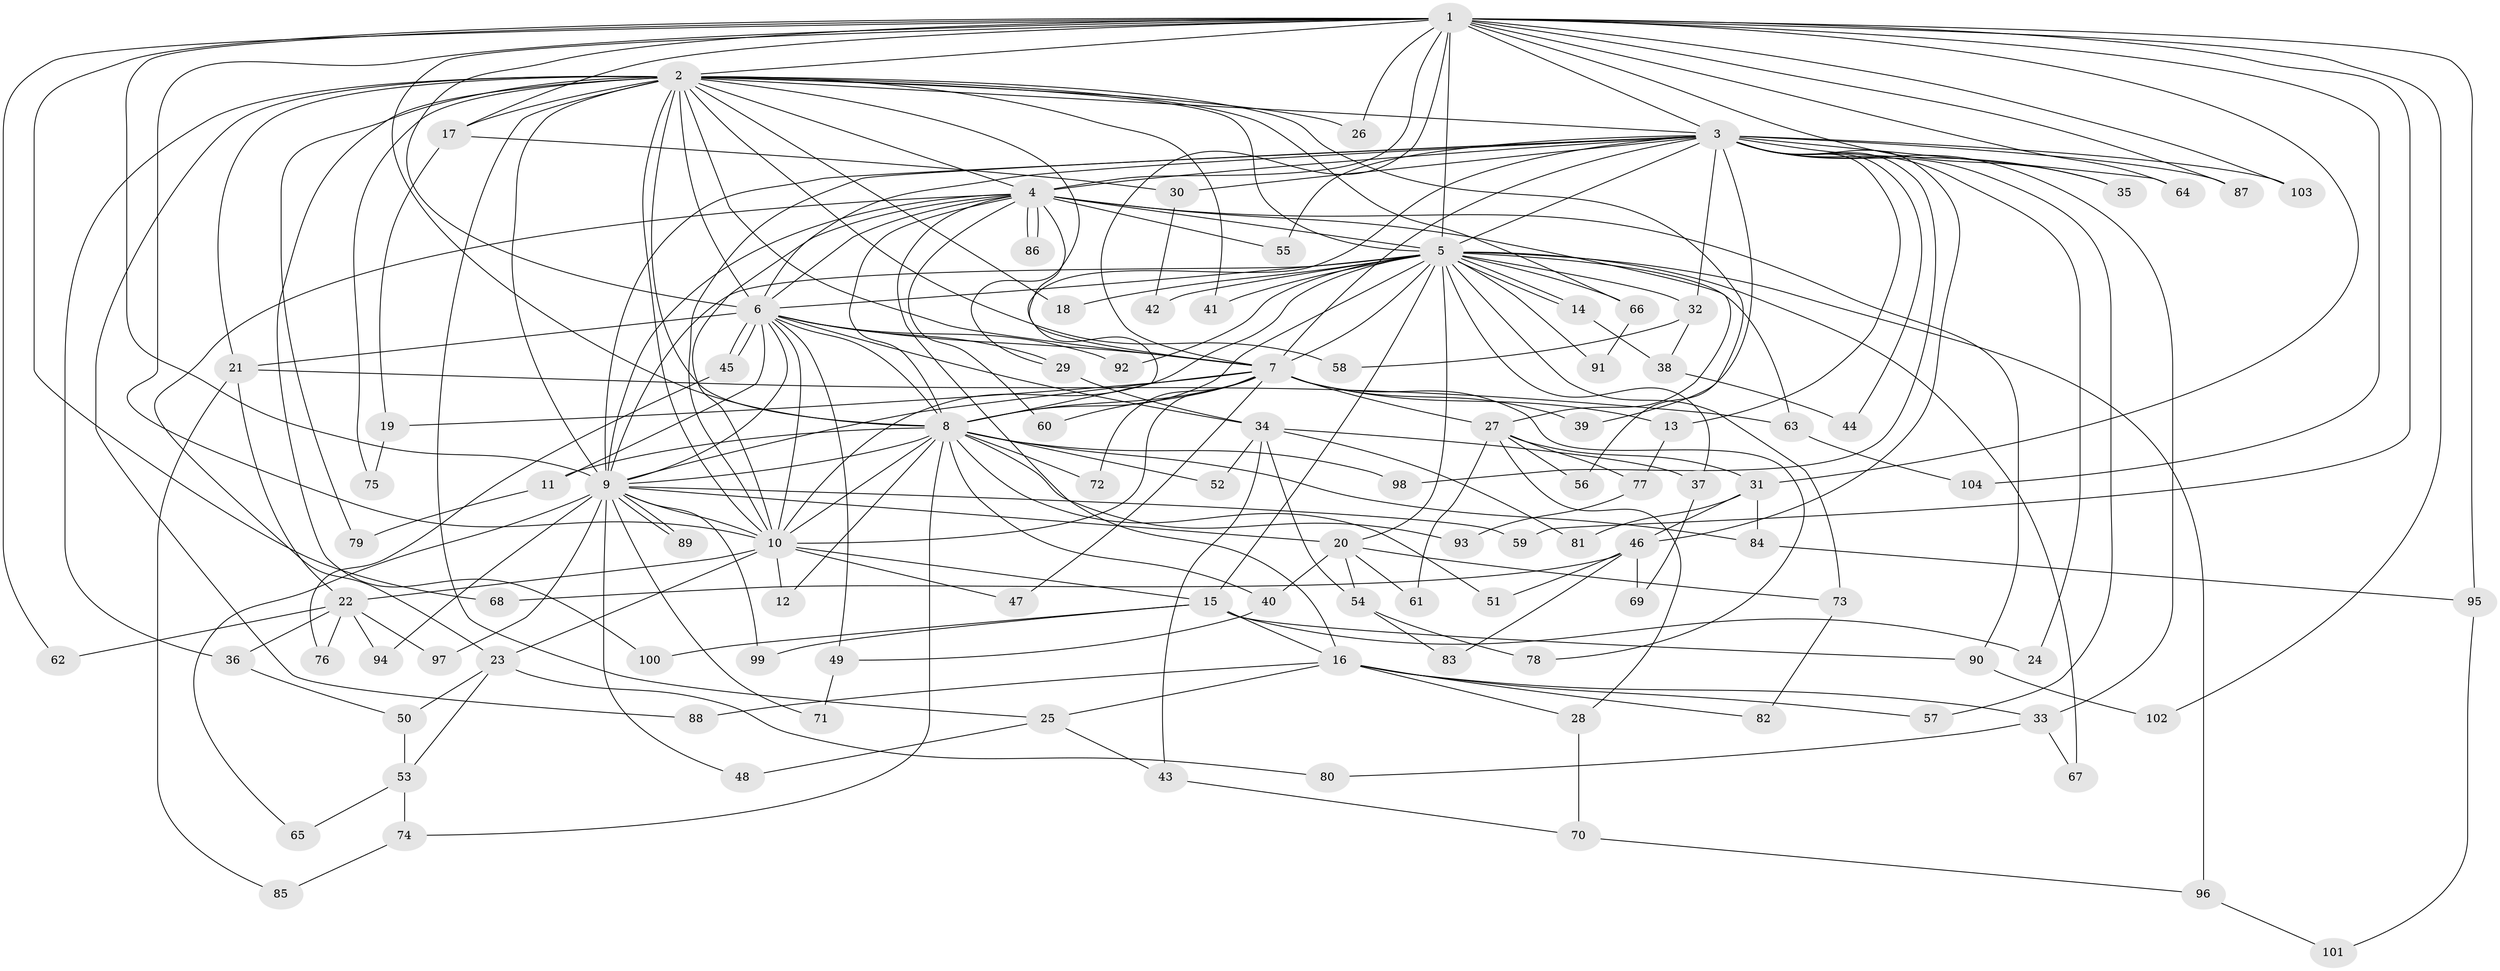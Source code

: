 // Generated by graph-tools (version 1.1) at 2025/35/03/09/25 02:35:00]
// undirected, 104 vertices, 233 edges
graph export_dot {
graph [start="1"]
  node [color=gray90,style=filled];
  1;
  2;
  3;
  4;
  5;
  6;
  7;
  8;
  9;
  10;
  11;
  12;
  13;
  14;
  15;
  16;
  17;
  18;
  19;
  20;
  21;
  22;
  23;
  24;
  25;
  26;
  27;
  28;
  29;
  30;
  31;
  32;
  33;
  34;
  35;
  36;
  37;
  38;
  39;
  40;
  41;
  42;
  43;
  44;
  45;
  46;
  47;
  48;
  49;
  50;
  51;
  52;
  53;
  54;
  55;
  56;
  57;
  58;
  59;
  60;
  61;
  62;
  63;
  64;
  65;
  66;
  67;
  68;
  69;
  70;
  71;
  72;
  73;
  74;
  75;
  76;
  77;
  78;
  79;
  80;
  81;
  82;
  83;
  84;
  85;
  86;
  87;
  88;
  89;
  90;
  91;
  92;
  93;
  94;
  95;
  96;
  97;
  98;
  99;
  100;
  101;
  102;
  103;
  104;
  1 -- 2;
  1 -- 3;
  1 -- 4;
  1 -- 5;
  1 -- 6;
  1 -- 7;
  1 -- 8;
  1 -- 9;
  1 -- 10;
  1 -- 17;
  1 -- 26;
  1 -- 31;
  1 -- 35;
  1 -- 59;
  1 -- 62;
  1 -- 64;
  1 -- 68;
  1 -- 87;
  1 -- 95;
  1 -- 102;
  1 -- 103;
  1 -- 104;
  2 -- 3;
  2 -- 4;
  2 -- 5;
  2 -- 6;
  2 -- 7;
  2 -- 8;
  2 -- 9;
  2 -- 10;
  2 -- 17;
  2 -- 18;
  2 -- 21;
  2 -- 25;
  2 -- 26;
  2 -- 29;
  2 -- 36;
  2 -- 41;
  2 -- 56;
  2 -- 58;
  2 -- 66;
  2 -- 75;
  2 -- 79;
  2 -- 88;
  2 -- 100;
  3 -- 4;
  3 -- 5;
  3 -- 6;
  3 -- 7;
  3 -- 8;
  3 -- 9;
  3 -- 10;
  3 -- 13;
  3 -- 24;
  3 -- 30;
  3 -- 32;
  3 -- 33;
  3 -- 35;
  3 -- 39;
  3 -- 44;
  3 -- 46;
  3 -- 55;
  3 -- 57;
  3 -- 64;
  3 -- 87;
  3 -- 98;
  3 -- 103;
  4 -- 5;
  4 -- 6;
  4 -- 7;
  4 -- 8;
  4 -- 9;
  4 -- 10;
  4 -- 16;
  4 -- 23;
  4 -- 27;
  4 -- 55;
  4 -- 60;
  4 -- 86;
  4 -- 86;
  4 -- 90;
  5 -- 6;
  5 -- 7;
  5 -- 8;
  5 -- 9;
  5 -- 10;
  5 -- 14;
  5 -- 14;
  5 -- 15;
  5 -- 18;
  5 -- 20;
  5 -- 32;
  5 -- 37;
  5 -- 41;
  5 -- 42;
  5 -- 63;
  5 -- 66;
  5 -- 67;
  5 -- 73;
  5 -- 91;
  5 -- 92;
  5 -- 96;
  6 -- 7;
  6 -- 8;
  6 -- 9;
  6 -- 10;
  6 -- 11;
  6 -- 21;
  6 -- 29;
  6 -- 34;
  6 -- 45;
  6 -- 45;
  6 -- 49;
  6 -- 92;
  7 -- 8;
  7 -- 9;
  7 -- 10;
  7 -- 13;
  7 -- 19;
  7 -- 27;
  7 -- 39;
  7 -- 47;
  7 -- 60;
  7 -- 72;
  7 -- 78;
  8 -- 9;
  8 -- 10;
  8 -- 11;
  8 -- 12;
  8 -- 40;
  8 -- 51;
  8 -- 52;
  8 -- 72;
  8 -- 74;
  8 -- 84;
  8 -- 93;
  8 -- 98;
  9 -- 10;
  9 -- 20;
  9 -- 48;
  9 -- 59;
  9 -- 65;
  9 -- 71;
  9 -- 89;
  9 -- 89;
  9 -- 94;
  9 -- 97;
  9 -- 99;
  10 -- 12;
  10 -- 15;
  10 -- 22;
  10 -- 23;
  10 -- 47;
  11 -- 79;
  13 -- 77;
  14 -- 38;
  15 -- 16;
  15 -- 24;
  15 -- 90;
  15 -- 99;
  15 -- 100;
  16 -- 25;
  16 -- 28;
  16 -- 33;
  16 -- 57;
  16 -- 82;
  16 -- 88;
  17 -- 19;
  17 -- 30;
  19 -- 75;
  20 -- 40;
  20 -- 54;
  20 -- 61;
  20 -- 73;
  21 -- 22;
  21 -- 63;
  21 -- 85;
  22 -- 36;
  22 -- 62;
  22 -- 76;
  22 -- 94;
  22 -- 97;
  23 -- 50;
  23 -- 53;
  23 -- 80;
  25 -- 43;
  25 -- 48;
  27 -- 28;
  27 -- 31;
  27 -- 56;
  27 -- 61;
  27 -- 77;
  28 -- 70;
  29 -- 34;
  30 -- 42;
  31 -- 46;
  31 -- 81;
  31 -- 84;
  32 -- 38;
  32 -- 58;
  33 -- 67;
  33 -- 80;
  34 -- 37;
  34 -- 43;
  34 -- 52;
  34 -- 54;
  34 -- 81;
  36 -- 50;
  37 -- 69;
  38 -- 44;
  40 -- 49;
  43 -- 70;
  45 -- 76;
  46 -- 51;
  46 -- 68;
  46 -- 69;
  46 -- 83;
  49 -- 71;
  50 -- 53;
  53 -- 65;
  53 -- 74;
  54 -- 78;
  54 -- 83;
  63 -- 104;
  66 -- 91;
  70 -- 96;
  73 -- 82;
  74 -- 85;
  77 -- 93;
  84 -- 95;
  90 -- 102;
  95 -- 101;
  96 -- 101;
}
